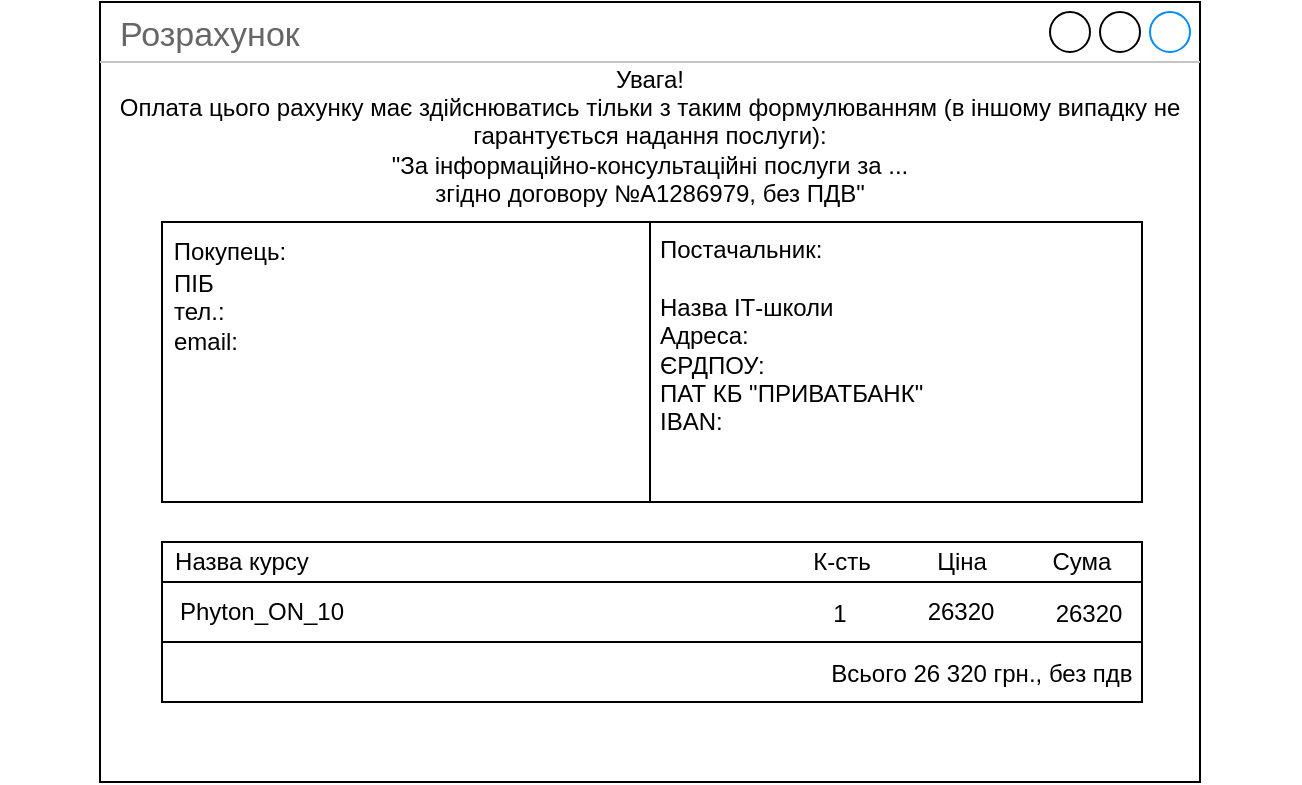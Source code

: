 <mxfile version="20.4.0" type="github"><diagram id="N-5nGmVXuMQ6crF32b7A" name="Сторінка-1"><mxGraphModel dx="1278" dy="585" grid="1" gridSize="10" guides="1" tooltips="1" connect="1" arrows="1" fold="1" page="1" pageScale="1" pageWidth="827" pageHeight="1169" math="0" shadow="0"><root><mxCell id="0"/><mxCell id="1" parent="0"/><mxCell id="8f_kqC1s144VPAFUUR47-23" value="Розрахунок" style="strokeWidth=1;shadow=0;dashed=0;align=center;html=1;shape=mxgraph.mockup.containers.window;align=left;verticalAlign=top;spacingLeft=8;strokeColor2=#008cff;strokeColor3=#c4c4c4;fontColor=#666666;mainText=;fontSize=17;labelBackgroundColor=none;" parent="1" vertex="1"><mxGeometry x="139" y="460" width="550" height="390" as="geometry"/></mxCell><mxCell id="8f_kqC1s144VPAFUUR47-54" value="" style="rounded=0;whiteSpace=wrap;html=1;fontSize=12;" parent="1" vertex="1"><mxGeometry x="170" y="750" width="490" height="30" as="geometry"/></mxCell><mxCell id="8f_kqC1s144VPAFUUR47-24" value="Увага!&lt;br&gt;Оплата цього рахунку має здійснюватись тільки з таким формулюванням (в іншому випадку не&lt;br&gt;гарантується надання послуги): &lt;br&gt;&quot;За інформаційно-консультаційні послуги за ...&lt;br&gt;згідно договору №A1286979, без ПДВ&quot; " style="text;html=1;strokeColor=none;fillColor=none;align=center;verticalAlign=middle;whiteSpace=wrap;rounded=0;fontSize=12;" parent="1" vertex="1"><mxGeometry x="89" y="512" width="650" height="30" as="geometry"/></mxCell><mxCell id="8f_kqC1s144VPAFUUR47-25" value="" style="rounded=0;whiteSpace=wrap;html=1;fontSize=12;align=left;" parent="1" vertex="1"><mxGeometry x="170" y="570" width="244" height="140" as="geometry"/></mxCell><mxCell id="8f_kqC1s144VPAFUUR47-26" value="" style="rounded=0;whiteSpace=wrap;html=1;fontSize=12;" parent="1" vertex="1"><mxGeometry x="414" y="570" width="246" height="140" as="geometry"/></mxCell><mxCell id="8f_kqC1s144VPAFUUR47-27" value="Покупець:" style="text;html=1;strokeColor=none;fillColor=none;align=center;verticalAlign=middle;whiteSpace=wrap;rounded=0;fontSize=12;" parent="1" vertex="1"><mxGeometry x="174" y="570" width="60" height="30" as="geometry"/></mxCell><mxCell id="8f_kqC1s144VPAFUUR47-29" value="ПІБ&lt;br&gt;тел.:&lt;br&gt;email:" style="text;html=1;strokeColor=none;fillColor=none;align=left;verticalAlign=middle;whiteSpace=wrap;rounded=0;fontSize=12;" parent="1" vertex="1"><mxGeometry x="174" y="600" width="60" height="30" as="geometry"/></mxCell><mxCell id="8f_kqC1s144VPAFUUR47-30" value="Постачальник:&lt;br&gt;&lt;br&gt;Назва ІТ-школи&lt;br&gt;Адреса:&lt;br&gt;ЄРДПОУ:&lt;br&gt;ПАТ КБ &quot;ПРИВАТБАНК&quot;&lt;br&gt;IBAN:" style="text;html=1;strokeColor=none;fillColor=none;align=left;verticalAlign=middle;whiteSpace=wrap;rounded=0;fontSize=12;" parent="1" vertex="1"><mxGeometry x="417" y="572" width="163" height="110" as="geometry"/></mxCell><mxCell id="8f_kqC1s144VPAFUUR47-47" value="" style="rounded=0;whiteSpace=wrap;html=1;fontSize=12;" parent="1" vertex="1"><mxGeometry x="170" y="730" width="490" height="20" as="geometry"/></mxCell><mxCell id="8f_kqC1s144VPAFUUR47-48" value="Назва курсу" style="text;html=1;strokeColor=none;fillColor=none;align=center;verticalAlign=middle;whiteSpace=wrap;rounded=0;fontSize=12;" parent="1" vertex="1"><mxGeometry x="170" y="725" width="80" height="30" as="geometry"/></mxCell><mxCell id="8f_kqC1s144VPAFUUR47-50" value="К-сть" style="text;html=1;strokeColor=none;fillColor=none;align=center;verticalAlign=middle;whiteSpace=wrap;rounded=0;fontSize=12;" parent="1" vertex="1"><mxGeometry x="480" y="725" width="60" height="30" as="geometry"/></mxCell><mxCell id="8f_kqC1s144VPAFUUR47-51" value="Ціна" style="text;html=1;strokeColor=none;fillColor=none;align=center;verticalAlign=middle;whiteSpace=wrap;rounded=0;fontSize=12;" parent="1" vertex="1"><mxGeometry x="540" y="725" width="60" height="30" as="geometry"/></mxCell><mxCell id="8f_kqC1s144VPAFUUR47-53" value="Сума" style="text;html=1;strokeColor=none;fillColor=none;align=center;verticalAlign=middle;whiteSpace=wrap;rounded=0;fontSize=12;" parent="1" vertex="1"><mxGeometry x="600" y="725" width="60" height="30" as="geometry"/></mxCell><mxCell id="8f_kqC1s144VPAFUUR47-52" value="26320" style="text;html=1;strokeColor=none;fillColor=none;align=center;verticalAlign=middle;whiteSpace=wrap;rounded=0;fontSize=12;" parent="1" vertex="1"><mxGeometry x="605.5" y="751" width="54.5" height="30" as="geometry"/></mxCell><mxCell id="8f_kqC1s144VPAFUUR47-55" value="" style="rounded=0;whiteSpace=wrap;html=1;fontSize=12;" parent="1" vertex="1"><mxGeometry x="170" y="780" width="490" height="30" as="geometry"/></mxCell><mxCell id="8f_kqC1s144VPAFUUR47-56" value="26320" style="text;html=1;strokeColor=none;fillColor=none;align=center;verticalAlign=middle;whiteSpace=wrap;rounded=0;fontSize=12;" parent="1" vertex="1"><mxGeometry x="549" y="750" width="41" height="30" as="geometry"/></mxCell><mxCell id="8f_kqC1s144VPAFUUR47-57" value="Phyton_ON_10" style="text;html=1;strokeColor=none;fillColor=none;align=center;verticalAlign=middle;whiteSpace=wrap;rounded=0;fontSize=12;" parent="1" vertex="1"><mxGeometry x="170" y="756" width="100" height="18" as="geometry"/></mxCell><mxCell id="8f_kqC1s144VPAFUUR47-58" value="1" style="text;html=1;strokeColor=none;fillColor=none;align=center;verticalAlign=middle;whiteSpace=wrap;rounded=0;fontSize=12;" parent="1" vertex="1"><mxGeometry x="479" y="751" width="60" height="30" as="geometry"/></mxCell><mxCell id="8f_kqC1s144VPAFUUR47-59" value="Всього 26 320 грн., без пдв" style="text;html=1;strokeColor=none;fillColor=none;align=center;verticalAlign=middle;whiteSpace=wrap;rounded=0;fontSize=12;" parent="1" vertex="1"><mxGeometry x="500" y="781" width="160" height="30" as="geometry"/></mxCell></root></mxGraphModel></diagram></mxfile>